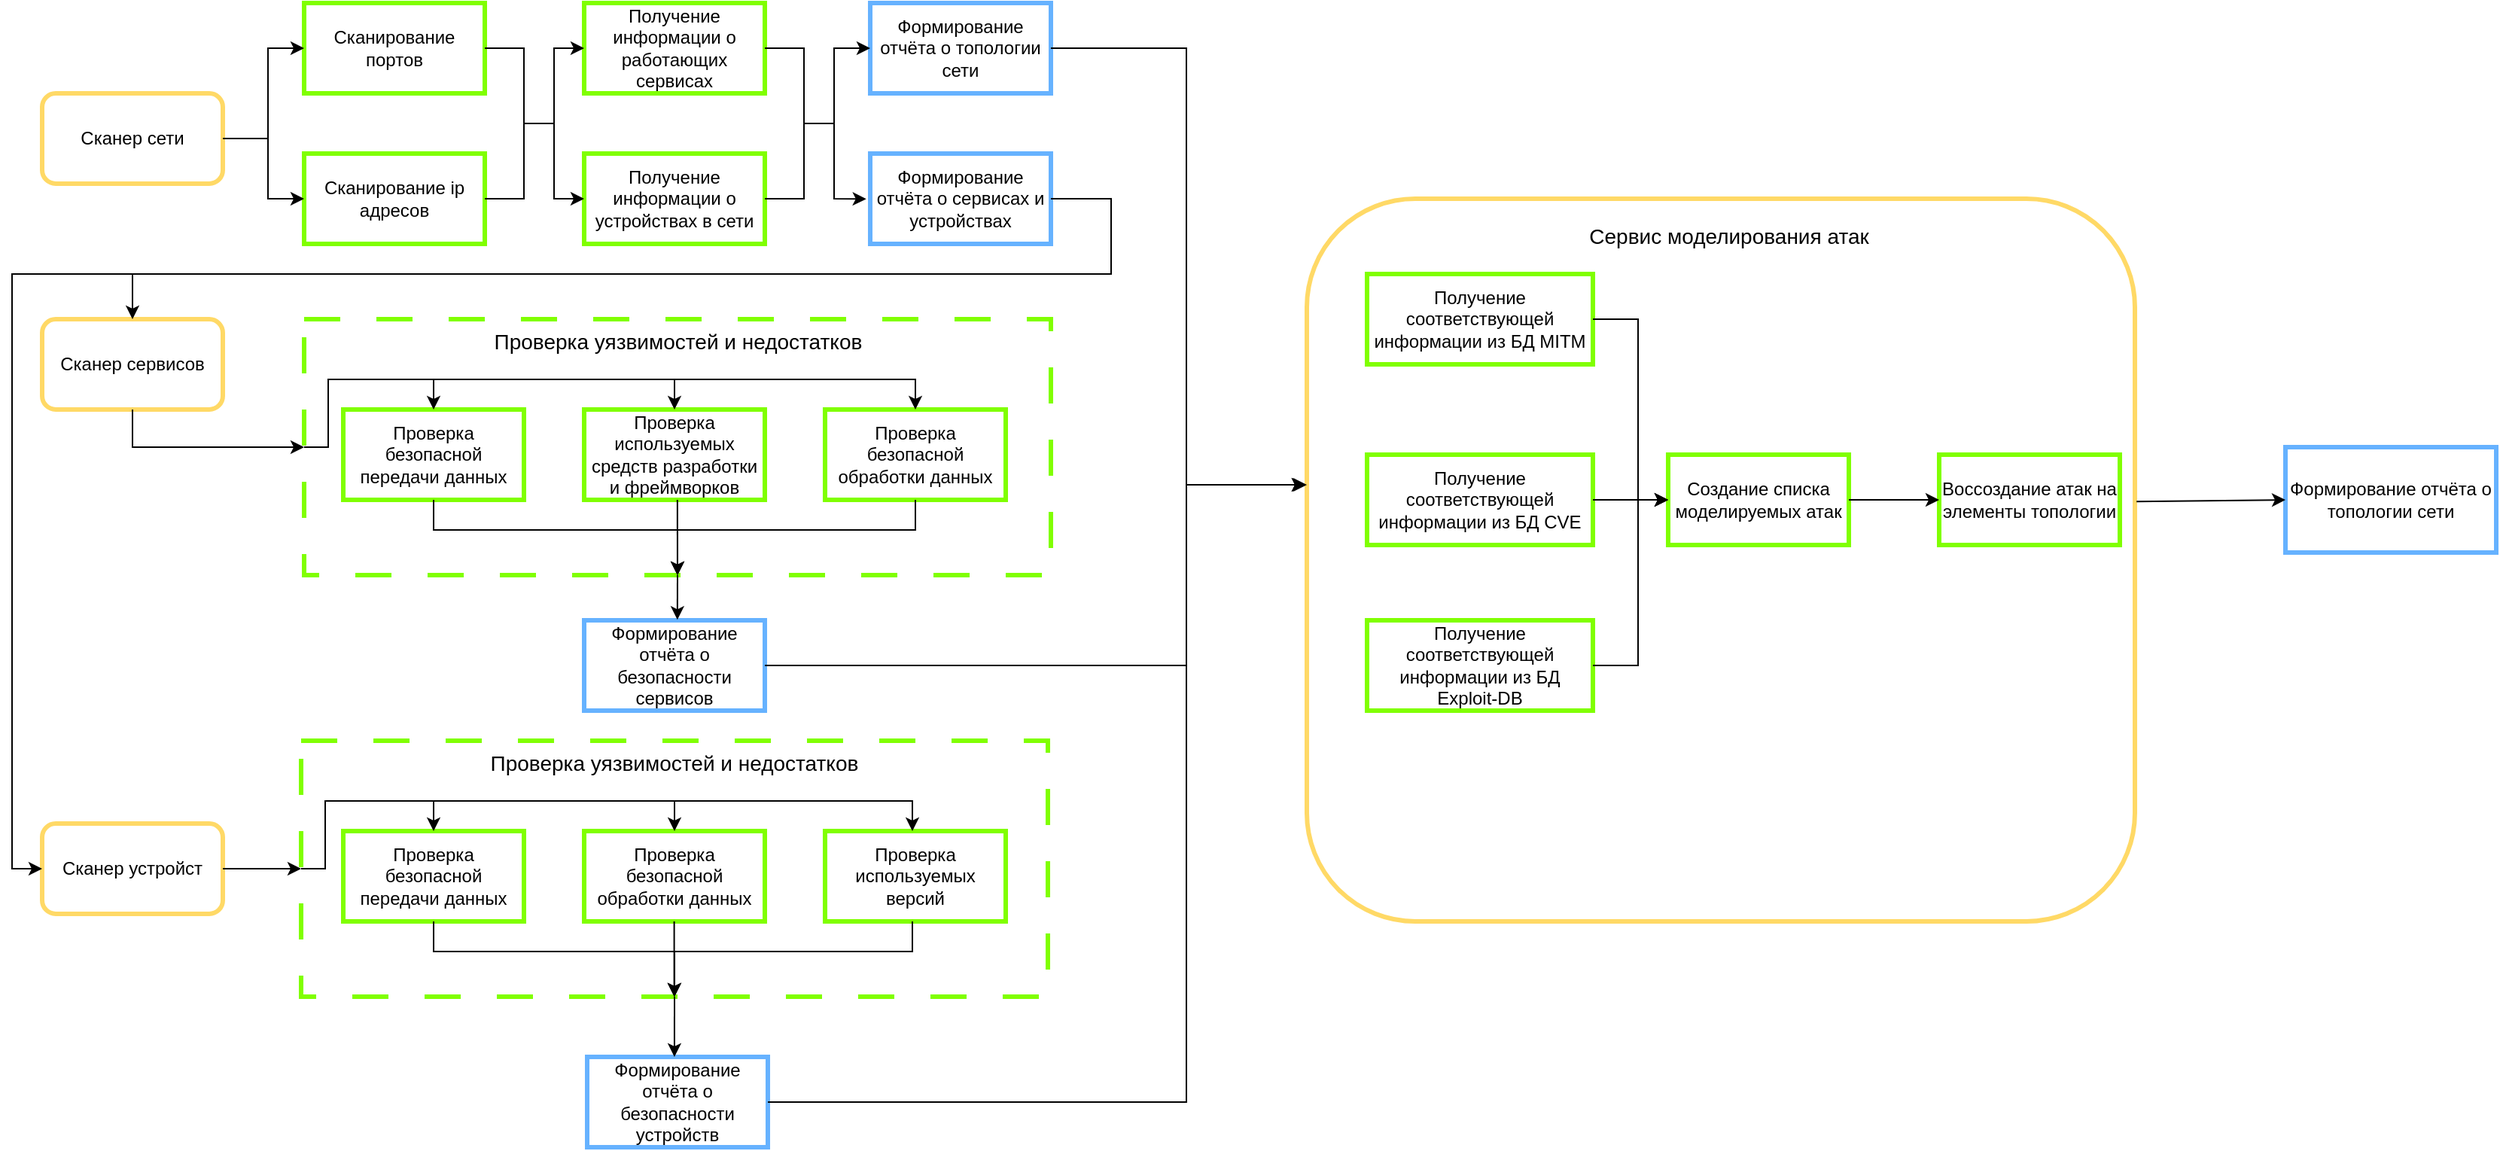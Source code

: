 <mxfile version="26.2.14">
  <diagram name="Страница — 1" id="gsjOFKv8zXCgwuHsV3V1">
    <mxGraphModel dx="1895" dy="1038" grid="1" gridSize="10" guides="1" tooltips="1" connect="1" arrows="1" fold="1" page="1" pageScale="1" pageWidth="827" pageHeight="1169" math="0" shadow="0">
      <root>
        <mxCell id="0" />
        <mxCell id="1" parent="0" />
        <mxCell id="nGYMraccJdRhua2GFTrW-28" value="" style="rounded=0;whiteSpace=wrap;html=1;dashed=1;dashPattern=8 8;strokeColor=#80FF00;strokeWidth=3;" vertex="1" parent="1">
          <mxGeometry x="294" y="230" width="496" height="170" as="geometry" />
        </mxCell>
        <mxCell id="nGYMraccJdRhua2GFTrW-5" value="" style="rounded=1;whiteSpace=wrap;html=1;strokeColor=#FFD966;strokeWidth=3;" vertex="1" parent="1">
          <mxGeometry x="960" y="150" width="550" height="480" as="geometry" />
        </mxCell>
        <mxCell id="nGYMraccJdRhua2GFTrW-6" value="Сканер сети " style="rounded=1;whiteSpace=wrap;html=1;strokeColor=#FFD966;strokeWidth=3;" vertex="1" parent="1">
          <mxGeometry x="120" y="80" width="120" height="60" as="geometry" />
        </mxCell>
        <mxCell id="nGYMraccJdRhua2GFTrW-7" value="Сканер сервисов " style="rounded=1;whiteSpace=wrap;html=1;strokeColor=#FFD966;strokeWidth=3;" vertex="1" parent="1">
          <mxGeometry x="120" y="230" width="120" height="60" as="geometry" />
        </mxCell>
        <mxCell id="nGYMraccJdRhua2GFTrW-8" value="Сканер устройст" style="rounded=1;whiteSpace=wrap;html=1;strokeColor=#FFD966;strokeWidth=3;" vertex="1" parent="1">
          <mxGeometry x="120" y="565" width="120" height="60" as="geometry" />
        </mxCell>
        <mxCell id="nGYMraccJdRhua2GFTrW-9" value="&lt;font style=&quot;font-size: 14px;&quot;&gt;Сервис моделирования атак&lt;/font&gt;" style="text;html=1;align=center;verticalAlign=middle;whiteSpace=wrap;rounded=0;" vertex="1" parent="1">
          <mxGeometry x="1146" y="160" width="189" height="30" as="geometry" />
        </mxCell>
        <mxCell id="nGYMraccJdRhua2GFTrW-10" value="Сканирование портов" style="rounded=0;whiteSpace=wrap;html=1;strokeColor=#80FF00;strokeWidth=3;" vertex="1" parent="1">
          <mxGeometry x="294" y="20" width="120" height="60" as="geometry" />
        </mxCell>
        <mxCell id="nGYMraccJdRhua2GFTrW-11" value="Сканирование ip адресов " style="rounded=0;whiteSpace=wrap;html=1;strokeColor=#80FF00;strokeWidth=3;" vertex="1" parent="1">
          <mxGeometry x="294" y="120" width="120" height="60" as="geometry" />
        </mxCell>
        <mxCell id="nGYMraccJdRhua2GFTrW-12" value="Получение информации о работающих сервисах" style="rounded=0;whiteSpace=wrap;html=1;strokeColor=#80FF00;strokeWidth=3;" vertex="1" parent="1">
          <mxGeometry x="480" y="20" width="120" height="60" as="geometry" />
        </mxCell>
        <mxCell id="nGYMraccJdRhua2GFTrW-13" value="Получение информации о устройствах в сети " style="rounded=0;whiteSpace=wrap;html=1;strokeColor=#80FF00;strokeWidth=3;" vertex="1" parent="1">
          <mxGeometry x="480" y="120" width="120" height="60" as="geometry" />
        </mxCell>
        <mxCell id="nGYMraccJdRhua2GFTrW-14" value="Формирование отчёта о топологии сети " style="rounded=0;whiteSpace=wrap;html=1;strokeColor=#66B2FF;strokeWidth=3;" vertex="1" parent="1">
          <mxGeometry x="670" y="20" width="120" height="60" as="geometry" />
        </mxCell>
        <mxCell id="nGYMraccJdRhua2GFTrW-15" value="Формирование отчёта о сервисах и устройствах " style="rounded=0;whiteSpace=wrap;html=1;strokeWidth=3;strokeColor=#66B2FF;" vertex="1" parent="1">
          <mxGeometry x="670" y="120" width="120" height="60" as="geometry" />
        </mxCell>
        <mxCell id="nGYMraccJdRhua2GFTrW-16" value="" style="endArrow=classic;html=1;rounded=0;entryX=0;entryY=0.5;entryDx=0;entryDy=0;" edge="1" parent="1" target="nGYMraccJdRhua2GFTrW-10">
          <mxGeometry width="50" height="50" relative="1" as="geometry">
            <mxPoint x="240" y="110" as="sourcePoint" />
            <mxPoint x="290" y="60" as="targetPoint" />
            <Array as="points">
              <mxPoint x="270" y="110" />
              <mxPoint x="270" y="50" />
            </Array>
          </mxGeometry>
        </mxCell>
        <mxCell id="nGYMraccJdRhua2GFTrW-17" value="" style="endArrow=classic;html=1;rounded=0;exitX=1;exitY=0.5;exitDx=0;exitDy=0;entryX=0;entryY=0.5;entryDx=0;entryDy=0;" edge="1" parent="1" source="nGYMraccJdRhua2GFTrW-6" target="nGYMraccJdRhua2GFTrW-11">
          <mxGeometry width="50" height="50" relative="1" as="geometry">
            <mxPoint x="270" y="180" as="sourcePoint" />
            <mxPoint x="320" y="130" as="targetPoint" />
            <Array as="points">
              <mxPoint x="270" y="110" />
              <mxPoint x="270" y="150" />
            </Array>
          </mxGeometry>
        </mxCell>
        <mxCell id="nGYMraccJdRhua2GFTrW-19" value="" style="endArrow=classic;html=1;rounded=0;exitX=1;exitY=0.5;exitDx=0;exitDy=0;entryX=0;entryY=0.5;entryDx=0;entryDy=0;" edge="1" parent="1" source="nGYMraccJdRhua2GFTrW-10" target="nGYMraccJdRhua2GFTrW-13">
          <mxGeometry width="50" height="50" relative="1" as="geometry">
            <mxPoint x="420" y="60" as="sourcePoint" />
            <mxPoint x="470" y="10" as="targetPoint" />
            <Array as="points">
              <mxPoint x="440" y="50" />
              <mxPoint x="440" y="100" />
              <mxPoint x="460" y="100" />
              <mxPoint x="460" y="150" />
            </Array>
          </mxGeometry>
        </mxCell>
        <mxCell id="nGYMraccJdRhua2GFTrW-20" value="" style="endArrow=classic;html=1;rounded=0;exitX=1;exitY=0.5;exitDx=0;exitDy=0;entryX=0;entryY=0.5;entryDx=0;entryDy=0;" edge="1" parent="1" source="nGYMraccJdRhua2GFTrW-11" target="nGYMraccJdRhua2GFTrW-12">
          <mxGeometry width="50" height="50" relative="1" as="geometry">
            <mxPoint x="420" y="150" as="sourcePoint" />
            <mxPoint x="470" y="100" as="targetPoint" />
            <Array as="points">
              <mxPoint x="440" y="150" />
              <mxPoint x="440" y="100" />
              <mxPoint x="460" y="100" />
              <mxPoint x="460" y="50" />
            </Array>
          </mxGeometry>
        </mxCell>
        <mxCell id="nGYMraccJdRhua2GFTrW-21" value="" style="endArrow=classic;html=1;rounded=0;exitX=1;exitY=0.5;exitDx=0;exitDy=0;entryX=0;entryY=0.5;entryDx=0;entryDy=0;entryPerimeter=0;" edge="1" parent="1" target="nGYMraccJdRhua2GFTrW-14">
          <mxGeometry width="50" height="50" relative="1" as="geometry">
            <mxPoint x="600" y="150" as="sourcePoint" />
            <mxPoint x="666" y="50" as="targetPoint" />
            <Array as="points">
              <mxPoint x="626" y="150" />
              <mxPoint x="626" y="100" />
              <mxPoint x="646" y="100" />
              <mxPoint x="646" y="50" />
            </Array>
          </mxGeometry>
        </mxCell>
        <mxCell id="nGYMraccJdRhua2GFTrW-22" value="" style="endArrow=classic;html=1;rounded=0;exitX=1;exitY=0.5;exitDx=0;exitDy=0;entryX=-0.022;entryY=0.502;entryDx=0;entryDy=0;entryPerimeter=0;" edge="1" parent="1" target="nGYMraccJdRhua2GFTrW-15">
          <mxGeometry width="50" height="50" relative="1" as="geometry">
            <mxPoint x="600" y="50" as="sourcePoint" />
            <mxPoint x="666" y="150" as="targetPoint" />
            <Array as="points">
              <mxPoint x="626" y="50" />
              <mxPoint x="626" y="100" />
              <mxPoint x="646" y="100" />
              <mxPoint x="646" y="150" />
            </Array>
          </mxGeometry>
        </mxCell>
        <mxCell id="nGYMraccJdRhua2GFTrW-24" value="" style="endArrow=classic;html=1;rounded=0;exitX=1;exitY=0.5;exitDx=0;exitDy=0;entryX=0.5;entryY=0;entryDx=0;entryDy=0;" edge="1" parent="1" source="nGYMraccJdRhua2GFTrW-15" target="nGYMraccJdRhua2GFTrW-7">
          <mxGeometry width="50" height="50" relative="1" as="geometry">
            <mxPoint x="840" y="150" as="sourcePoint" />
            <mxPoint x="890" y="100" as="targetPoint" />
            <Array as="points">
              <mxPoint x="830" y="150" />
              <mxPoint x="830" y="200" />
              <mxPoint x="180" y="200" />
            </Array>
          </mxGeometry>
        </mxCell>
        <mxCell id="nGYMraccJdRhua2GFTrW-25" value="Проверка используемых средств разработки и фреймворков" style="rounded=0;whiteSpace=wrap;html=1;strokeColor=#80FF00;strokeWidth=3;" vertex="1" parent="1">
          <mxGeometry x="480" y="290" width="120" height="60" as="geometry" />
        </mxCell>
        <mxCell id="nGYMraccJdRhua2GFTrW-26" value="Проверка безопасной обработки данных" style="rounded=0;whiteSpace=wrap;html=1;strokeColor=#80FF00;strokeWidth=3;" vertex="1" parent="1">
          <mxGeometry x="640" y="290" width="120" height="60" as="geometry" />
        </mxCell>
        <mxCell id="nGYMraccJdRhua2GFTrW-27" value="Проверка безопасной передачи данных" style="rounded=0;whiteSpace=wrap;html=1;strokeWidth=3;strokeColor=#80FF00;" vertex="1" parent="1">
          <mxGeometry x="320" y="290" width="120" height="60" as="geometry" />
        </mxCell>
        <mxCell id="nGYMraccJdRhua2GFTrW-29" value="&lt;font style=&quot;font-size: 14px;&quot;&gt;Проверка уязвимостей и недостатков&lt;/font&gt;" style="text;html=1;align=center;verticalAlign=middle;whiteSpace=wrap;rounded=0;" vertex="1" parent="1">
          <mxGeometry x="410.5" y="230" width="263" height="30" as="geometry" />
        </mxCell>
        <mxCell id="nGYMraccJdRhua2GFTrW-30" value="" style="endArrow=classic;html=1;rounded=0;exitX=0.5;exitY=1;exitDx=0;exitDy=0;entryX=0;entryY=0.5;entryDx=0;entryDy=0;" edge="1" parent="1" source="nGYMraccJdRhua2GFTrW-7" target="nGYMraccJdRhua2GFTrW-28">
          <mxGeometry width="50" height="50" relative="1" as="geometry">
            <mxPoint x="220" y="360" as="sourcePoint" />
            <mxPoint x="270" y="310" as="targetPoint" />
            <Array as="points">
              <mxPoint x="180" y="315" />
            </Array>
          </mxGeometry>
        </mxCell>
        <mxCell id="nGYMraccJdRhua2GFTrW-31" value="" style="endArrow=classic;html=1;rounded=0;exitX=0;exitY=0.5;exitDx=0;exitDy=0;entryX=0.5;entryY=0;entryDx=0;entryDy=0;" edge="1" parent="1" source="nGYMraccJdRhua2GFTrW-28" target="nGYMraccJdRhua2GFTrW-26">
          <mxGeometry width="50" height="50" relative="1" as="geometry">
            <mxPoint x="300" y="320" as="sourcePoint" />
            <mxPoint x="350" y="270" as="targetPoint" />
            <Array as="points">
              <mxPoint x="310" y="315" />
              <mxPoint x="310" y="270" />
              <mxPoint x="700" y="270" />
            </Array>
          </mxGeometry>
        </mxCell>
        <mxCell id="nGYMraccJdRhua2GFTrW-32" value="" style="endArrow=classic;html=1;rounded=0;entryX=0.5;entryY=0;entryDx=0;entryDy=0;" edge="1" parent="1" target="nGYMraccJdRhua2GFTrW-27">
          <mxGeometry width="50" height="50" relative="1" as="geometry">
            <mxPoint x="380" y="270" as="sourcePoint" />
            <mxPoint x="360" y="280" as="targetPoint" />
          </mxGeometry>
        </mxCell>
        <mxCell id="nGYMraccJdRhua2GFTrW-33" value="" style="endArrow=classic;html=1;rounded=0;entryX=0.5;entryY=0;entryDx=0;entryDy=0;" edge="1" parent="1" target="nGYMraccJdRhua2GFTrW-25">
          <mxGeometry width="50" height="50" relative="1" as="geometry">
            <mxPoint x="540" y="270" as="sourcePoint" />
            <mxPoint x="600" y="270" as="targetPoint" />
          </mxGeometry>
        </mxCell>
        <mxCell id="nGYMraccJdRhua2GFTrW-34" value="Формирование отчёта о безопасности сервисов " style="rounded=0;whiteSpace=wrap;html=1;strokeColor=#66B2FF;strokeWidth=3;" vertex="1" parent="1">
          <mxGeometry x="480" y="430" width="120" height="60" as="geometry" />
        </mxCell>
        <mxCell id="nGYMraccJdRhua2GFTrW-35" value="" style="endArrow=classic;html=1;rounded=0;exitX=0.5;exitY=1;exitDx=0;exitDy=0;entryX=0.5;entryY=1;entryDx=0;entryDy=0;" edge="1" parent="1" source="nGYMraccJdRhua2GFTrW-27" target="nGYMraccJdRhua2GFTrW-28">
          <mxGeometry width="50" height="50" relative="1" as="geometry">
            <mxPoint x="390" y="370" as="sourcePoint" />
            <mxPoint x="440" y="320" as="targetPoint" />
            <Array as="points">
              <mxPoint x="380" y="370" />
              <mxPoint x="542" y="370" />
            </Array>
          </mxGeometry>
        </mxCell>
        <mxCell id="nGYMraccJdRhua2GFTrW-36" value="" style="endArrow=classic;html=1;rounded=0;exitX=0.516;exitY=1.001;exitDx=0;exitDy=0;entryX=0.5;entryY=1;entryDx=0;entryDy=0;exitPerimeter=0;" edge="1" parent="1" source="nGYMraccJdRhua2GFTrW-25" target="nGYMraccJdRhua2GFTrW-28">
          <mxGeometry width="50" height="50" relative="1" as="geometry">
            <mxPoint x="610" y="430" as="sourcePoint" />
            <mxPoint x="660" y="380" as="targetPoint" />
          </mxGeometry>
        </mxCell>
        <mxCell id="nGYMraccJdRhua2GFTrW-37" value="" style="endArrow=classic;html=1;rounded=0;exitX=0.5;exitY=1;exitDx=0;exitDy=0;entryX=0.5;entryY=1;entryDx=0;entryDy=0;" edge="1" parent="1" source="nGYMraccJdRhua2GFTrW-26" target="nGYMraccJdRhua2GFTrW-28">
          <mxGeometry width="50" height="50" relative="1" as="geometry">
            <mxPoint x="610" y="410" as="sourcePoint" />
            <mxPoint x="660" y="360" as="targetPoint" />
            <Array as="points">
              <mxPoint x="700" y="370" />
              <mxPoint x="542" y="370" />
            </Array>
          </mxGeometry>
        </mxCell>
        <mxCell id="nGYMraccJdRhua2GFTrW-38" value="" style="endArrow=classic;html=1;rounded=0;exitX=0.5;exitY=1;exitDx=0;exitDy=0;entryX=0.516;entryY=-0.006;entryDx=0;entryDy=0;entryPerimeter=0;" edge="1" parent="1" source="nGYMraccJdRhua2GFTrW-28" target="nGYMraccJdRhua2GFTrW-34">
          <mxGeometry width="50" height="50" relative="1" as="geometry">
            <mxPoint x="650" y="450" as="sourcePoint" />
            <mxPoint x="700" y="400" as="targetPoint" />
          </mxGeometry>
        </mxCell>
        <mxCell id="nGYMraccJdRhua2GFTrW-39" value="" style="rounded=0;whiteSpace=wrap;html=1;strokeColor=#80FF00;dashed=1;dashPattern=8 8;strokeWidth=3;" vertex="1" parent="1">
          <mxGeometry x="292" y="510" width="496" height="170" as="geometry" />
        </mxCell>
        <mxCell id="nGYMraccJdRhua2GFTrW-40" value="&lt;font style=&quot;font-size: 14px;&quot;&gt;Проверка уязвимостей и недостатков&lt;/font&gt;" style="text;html=1;align=center;verticalAlign=middle;whiteSpace=wrap;rounded=0;" vertex="1" parent="1">
          <mxGeometry x="415" y="510" width="250" height="30" as="geometry" />
        </mxCell>
        <mxCell id="nGYMraccJdRhua2GFTrW-41" value="Проверка безопасной передачи данных" style="rounded=0;whiteSpace=wrap;html=1;strokeColor=#80FF00;strokeWidth=3;" vertex="1" parent="1">
          <mxGeometry x="320" y="570" width="120" height="60" as="geometry" />
        </mxCell>
        <mxCell id="nGYMraccJdRhua2GFTrW-42" value="Проверка безопасной обработки данных" style="rounded=0;whiteSpace=wrap;html=1;strokeColor=#80FF00;strokeWidth=3;" vertex="1" parent="1">
          <mxGeometry x="480" y="570" width="120" height="60" as="geometry" />
        </mxCell>
        <mxCell id="nGYMraccJdRhua2GFTrW-43" value="Проверка используемых версий" style="rounded=0;whiteSpace=wrap;html=1;strokeColor=#80FF00;strokeWidth=3;" vertex="1" parent="1">
          <mxGeometry x="640" y="570" width="120" height="60" as="geometry" />
        </mxCell>
        <mxCell id="nGYMraccJdRhua2GFTrW-44" value="Формирование отчёта о безопасности устройств " style="rounded=0;whiteSpace=wrap;html=1;strokeColor=#66B2FF;strokeWidth=3;" vertex="1" parent="1">
          <mxGeometry x="482" y="720" width="120" height="60" as="geometry" />
        </mxCell>
        <mxCell id="nGYMraccJdRhua2GFTrW-45" value="" style="endArrow=classic;html=1;rounded=0;entryX=0;entryY=0.5;entryDx=0;entryDy=0;" edge="1" parent="1" target="nGYMraccJdRhua2GFTrW-8">
          <mxGeometry width="50" height="50" relative="1" as="geometry">
            <mxPoint x="180" y="200" as="sourcePoint" />
            <mxPoint x="190" y="350" as="targetPoint" />
            <Array as="points">
              <mxPoint x="100" y="200" />
              <mxPoint x="100" y="595" />
            </Array>
          </mxGeometry>
        </mxCell>
        <mxCell id="nGYMraccJdRhua2GFTrW-46" value="" style="endArrow=classic;html=1;rounded=0;exitX=0;exitY=0.5;exitDx=0;exitDy=0;entryX=0.5;entryY=0;entryDx=0;entryDy=0;" edge="1" parent="1">
          <mxGeometry width="50" height="50" relative="1" as="geometry">
            <mxPoint x="292" y="595" as="sourcePoint" />
            <mxPoint x="698" y="570" as="targetPoint" />
            <Array as="points">
              <mxPoint x="308" y="595" />
              <mxPoint x="308" y="550" />
              <mxPoint x="698" y="550" />
            </Array>
          </mxGeometry>
        </mxCell>
        <mxCell id="nGYMraccJdRhua2GFTrW-47" value="" style="endArrow=classic;html=1;rounded=0;exitX=1;exitY=0.5;exitDx=0;exitDy=0;entryX=0;entryY=0.5;entryDx=0;entryDy=0;" edge="1" parent="1" source="nGYMraccJdRhua2GFTrW-8" target="nGYMraccJdRhua2GFTrW-39">
          <mxGeometry width="50" height="50" relative="1" as="geometry">
            <mxPoint x="260" y="570" as="sourcePoint" />
            <mxPoint x="310" y="520" as="targetPoint" />
          </mxGeometry>
        </mxCell>
        <mxCell id="nGYMraccJdRhua2GFTrW-50" value="" style="endArrow=classic;html=1;rounded=0;entryX=0.5;entryY=0;entryDx=0;entryDy=0;" edge="1" parent="1" target="nGYMraccJdRhua2GFTrW-41">
          <mxGeometry width="50" height="50" relative="1" as="geometry">
            <mxPoint x="380" y="550" as="sourcePoint" />
            <mxPoint x="440" y="430" as="targetPoint" />
          </mxGeometry>
        </mxCell>
        <mxCell id="nGYMraccJdRhua2GFTrW-51" value="" style="endArrow=classic;html=1;rounded=0;entryX=0.5;entryY=0;entryDx=0;entryDy=0;" edge="1" parent="1" target="nGYMraccJdRhua2GFTrW-42">
          <mxGeometry width="50" height="50" relative="1" as="geometry">
            <mxPoint x="540" y="550" as="sourcePoint" />
            <mxPoint x="340" y="440" as="targetPoint" />
          </mxGeometry>
        </mxCell>
        <mxCell id="nGYMraccJdRhua2GFTrW-52" value="" style="endArrow=classic;html=1;rounded=0;exitX=0.5;exitY=1;exitDx=0;exitDy=0;entryX=0.5;entryY=1;entryDx=0;entryDy=0;" edge="1" parent="1" target="nGYMraccJdRhua2GFTrW-39">
          <mxGeometry width="50" height="50" relative="1" as="geometry">
            <mxPoint x="380" y="630" as="sourcePoint" />
            <mxPoint x="542" y="680" as="targetPoint" />
            <Array as="points">
              <mxPoint x="380" y="650" />
              <mxPoint x="540" y="650" />
            </Array>
          </mxGeometry>
        </mxCell>
        <mxCell id="nGYMraccJdRhua2GFTrW-53" value="" style="endArrow=classic;html=1;rounded=0;exitX=0.5;exitY=1;exitDx=0;exitDy=0;" edge="1" parent="1">
          <mxGeometry width="50" height="50" relative="1" as="geometry">
            <mxPoint x="698" y="630" as="sourcePoint" />
            <mxPoint x="540" y="680" as="targetPoint" />
            <Array as="points">
              <mxPoint x="698" y="650" />
              <mxPoint x="540" y="650" />
            </Array>
          </mxGeometry>
        </mxCell>
        <mxCell id="nGYMraccJdRhua2GFTrW-54" value="" style="endArrow=classic;html=1;rounded=0;exitX=0.516;exitY=1.001;exitDx=0;exitDy=0;entryX=0.5;entryY=1;entryDx=0;entryDy=0;exitPerimeter=0;" edge="1" parent="1">
          <mxGeometry width="50" height="50" relative="1" as="geometry">
            <mxPoint x="539.8" y="630" as="sourcePoint" />
            <mxPoint x="539.8" y="680" as="targetPoint" />
          </mxGeometry>
        </mxCell>
        <mxCell id="nGYMraccJdRhua2GFTrW-56" value="" style="endArrow=classic;html=1;rounded=0;exitX=0.5;exitY=1;exitDx=0;exitDy=0;entryX=0.483;entryY=0;entryDx=0;entryDy=0;entryPerimeter=0;" edge="1" parent="1" source="nGYMraccJdRhua2GFTrW-39" target="nGYMraccJdRhua2GFTrW-44">
          <mxGeometry width="50" height="50" relative="1" as="geometry">
            <mxPoint x="590" y="730" as="sourcePoint" />
            <mxPoint x="640" y="680" as="targetPoint" />
          </mxGeometry>
        </mxCell>
        <mxCell id="nGYMraccJdRhua2GFTrW-57" value="" style="endArrow=classic;html=1;rounded=0;exitX=1;exitY=0.5;exitDx=0;exitDy=0;" edge="1" parent="1" source="nGYMraccJdRhua2GFTrW-14">
          <mxGeometry width="50" height="50" relative="1" as="geometry">
            <mxPoint x="900" y="80" as="sourcePoint" />
            <mxPoint x="959" y="340" as="targetPoint" />
            <Array as="points">
              <mxPoint x="880" y="50" />
              <mxPoint x="880" y="340" />
            </Array>
          </mxGeometry>
        </mxCell>
        <mxCell id="nGYMraccJdRhua2GFTrW-58" value="" style="endArrow=classic;html=1;rounded=0;exitX=1;exitY=0.5;exitDx=0;exitDy=0;" edge="1" parent="1" source="nGYMraccJdRhua2GFTrW-34">
          <mxGeometry width="50" height="50" relative="1" as="geometry">
            <mxPoint x="810" y="470" as="sourcePoint" />
            <mxPoint x="960" y="340" as="targetPoint" />
            <Array as="points">
              <mxPoint x="880" y="460" />
              <mxPoint x="880" y="340" />
            </Array>
          </mxGeometry>
        </mxCell>
        <mxCell id="nGYMraccJdRhua2GFTrW-59" value="" style="endArrow=classic;html=1;rounded=0;exitX=1;exitY=0.5;exitDx=0;exitDy=0;" edge="1" parent="1" source="nGYMraccJdRhua2GFTrW-44">
          <mxGeometry width="50" height="50" relative="1" as="geometry">
            <mxPoint x="890" y="670" as="sourcePoint" />
            <mxPoint x="959" y="340" as="targetPoint" />
            <Array as="points">
              <mxPoint x="880" y="750" />
              <mxPoint x="880" y="340" />
            </Array>
          </mxGeometry>
        </mxCell>
        <mxCell id="nGYMraccJdRhua2GFTrW-60" value="Получение соответствующей информации из БД MITM" style="rounded=0;whiteSpace=wrap;html=1;strokeColor=#80FF00;strokeWidth=3;" vertex="1" parent="1">
          <mxGeometry x="1000" y="200" width="150" height="60" as="geometry" />
        </mxCell>
        <mxCell id="nGYMraccJdRhua2GFTrW-61" value="Получение соответствующей информации из БД CVE" style="rounded=0;whiteSpace=wrap;html=1;strokeColor=#80FF00;strokeWidth=3;" vertex="1" parent="1">
          <mxGeometry x="1000" y="320" width="150" height="60" as="geometry" />
        </mxCell>
        <mxCell id="nGYMraccJdRhua2GFTrW-62" value="Получение соответствующей информации из БД Exploit-DB" style="rounded=0;whiteSpace=wrap;html=1;strokeColor=#80FF00;strokeWidth=3;" vertex="1" parent="1">
          <mxGeometry x="1000" y="430" width="150" height="60" as="geometry" />
        </mxCell>
        <mxCell id="nGYMraccJdRhua2GFTrW-63" value="Создание списка моделируемых атак" style="rounded=0;whiteSpace=wrap;html=1;strokeWidth=3;strokeColor=#80FF00;" vertex="1" parent="1">
          <mxGeometry x="1200" y="320" width="120" height="60" as="geometry" />
        </mxCell>
        <mxCell id="nGYMraccJdRhua2GFTrW-64" value="" style="endArrow=classic;html=1;rounded=0;exitX=1;exitY=0.5;exitDx=0;exitDy=0;entryX=0;entryY=0.5;entryDx=0;entryDy=0;" edge="1" parent="1" source="nGYMraccJdRhua2GFTrW-60" target="nGYMraccJdRhua2GFTrW-63">
          <mxGeometry width="50" height="50" relative="1" as="geometry">
            <mxPoint x="1200" y="270" as="sourcePoint" />
            <mxPoint x="1250" y="220" as="targetPoint" />
            <Array as="points">
              <mxPoint x="1180" y="230" />
              <mxPoint x="1180" y="350" />
            </Array>
          </mxGeometry>
        </mxCell>
        <mxCell id="nGYMraccJdRhua2GFTrW-65" value="" style="endArrow=classic;html=1;rounded=0;exitX=1;exitY=0.5;exitDx=0;exitDy=0;entryX=0;entryY=0.5;entryDx=0;entryDy=0;" edge="1" parent="1" source="nGYMraccJdRhua2GFTrW-62" target="nGYMraccJdRhua2GFTrW-63">
          <mxGeometry width="50" height="50" relative="1" as="geometry">
            <mxPoint x="1160" y="410" as="sourcePoint" />
            <mxPoint x="1210" y="360" as="targetPoint" />
            <Array as="points">
              <mxPoint x="1180" y="460" />
              <mxPoint x="1180" y="350" />
            </Array>
          </mxGeometry>
        </mxCell>
        <mxCell id="nGYMraccJdRhua2GFTrW-66" value="" style="endArrow=classic;html=1;rounded=0;exitX=1;exitY=0.5;exitDx=0;exitDy=0;entryX=0;entryY=0.5;entryDx=0;entryDy=0;" edge="1" parent="1" source="nGYMraccJdRhua2GFTrW-61" target="nGYMraccJdRhua2GFTrW-63">
          <mxGeometry width="50" height="50" relative="1" as="geometry">
            <mxPoint x="1250" y="300" as="sourcePoint" />
            <mxPoint x="1300" y="250" as="targetPoint" />
          </mxGeometry>
        </mxCell>
        <mxCell id="nGYMraccJdRhua2GFTrW-67" value="Воссоздание атак на элементы топологии" style="rounded=0;whiteSpace=wrap;html=1;strokeColor=#80FF00;strokeWidth=3;" vertex="1" parent="1">
          <mxGeometry x="1380" y="320" width="120" height="60" as="geometry" />
        </mxCell>
        <mxCell id="nGYMraccJdRhua2GFTrW-70" value="" style="endArrow=classic;html=1;rounded=0;exitX=1;exitY=0.5;exitDx=0;exitDy=0;entryX=0;entryY=0.5;entryDx=0;entryDy=0;" edge="1" parent="1" source="nGYMraccJdRhua2GFTrW-63" target="nGYMraccJdRhua2GFTrW-67">
          <mxGeometry width="50" height="50" relative="1" as="geometry">
            <mxPoint x="1330" y="360" as="sourcePoint" />
            <mxPoint x="1380" y="310" as="targetPoint" />
          </mxGeometry>
        </mxCell>
        <mxCell id="nGYMraccJdRhua2GFTrW-71" value="Формирование отчёта о топологии сети " style="rounded=0;whiteSpace=wrap;html=1;strokeColor=#66B2FF;strokeWidth=3;" vertex="1" parent="1">
          <mxGeometry x="1610" y="315" width="140" height="70" as="geometry" />
        </mxCell>
        <mxCell id="nGYMraccJdRhua2GFTrW-72" value="" style="endArrow=classic;html=1;rounded=0;exitX=1.002;exitY=0.419;exitDx=0;exitDy=0;entryX=0;entryY=0.5;entryDx=0;entryDy=0;exitPerimeter=0;" edge="1" parent="1" source="nGYMraccJdRhua2GFTrW-5" target="nGYMraccJdRhua2GFTrW-71">
          <mxGeometry width="50" height="50" relative="1" as="geometry">
            <mxPoint x="1590" y="480" as="sourcePoint" />
            <mxPoint x="1640" y="430" as="targetPoint" />
          </mxGeometry>
        </mxCell>
      </root>
    </mxGraphModel>
  </diagram>
</mxfile>
